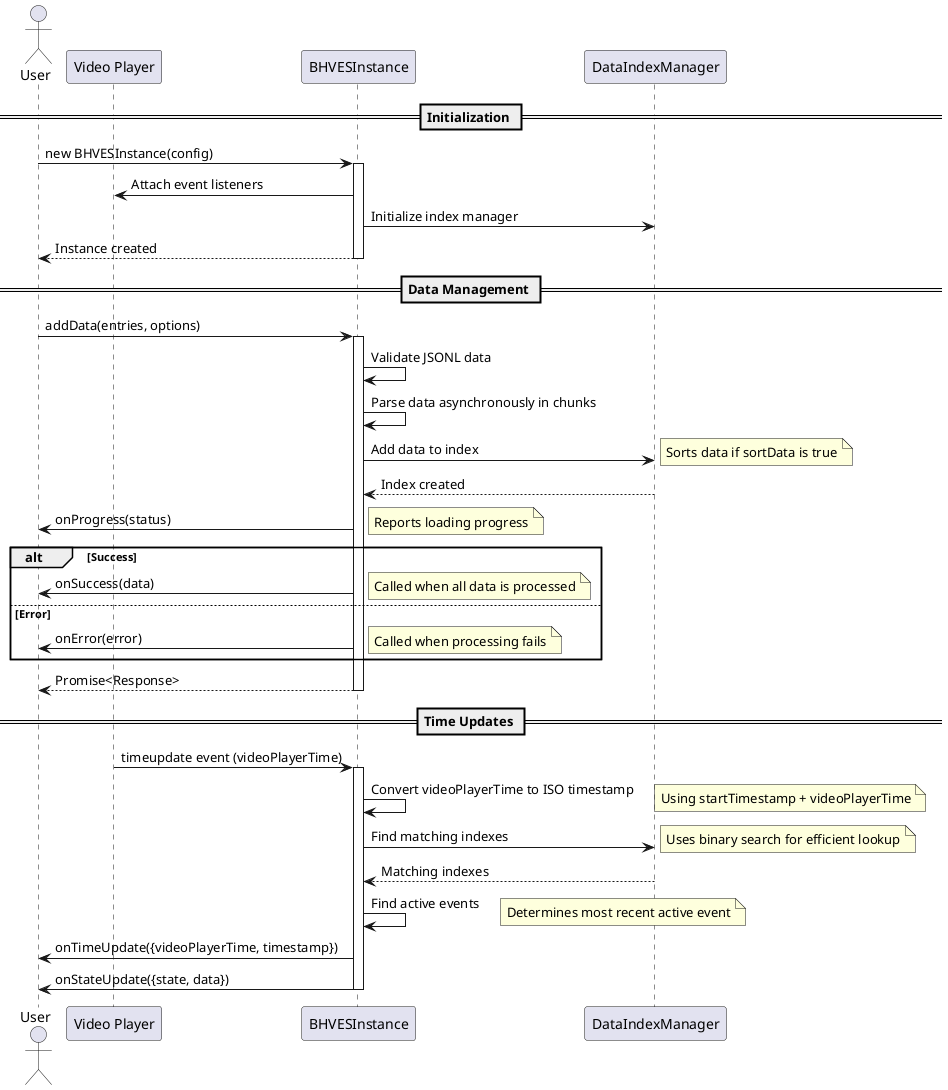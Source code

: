 @startuml BHVES Sequence Diagram

actor User
participant "Video Player" as Player
participant "BHVESInstance" as BHVES
participant "DataIndexManager" as IndexManager

== Initialization ==
User -> BHVES: new BHVESInstance(config)
activate BHVES
BHVES -> Player: Attach event listeners
BHVES -> IndexManager: Initialize index manager
BHVES --> User: Instance created
deactivate BHVES

== Data Management ==
User -> BHVES: addData(entries, options)
activate BHVES
BHVES -> BHVES: Validate JSONL data
BHVES -> BHVES: Parse data asynchronously in chunks
BHVES -> IndexManager: Add data to index
note right: Sorts data if sortData is true
IndexManager --> BHVES: Index created
BHVES -> User: onProgress(status)
note right: Reports loading progress
alt Success
    BHVES -> User: onSuccess(data)
    note right: Called when all data is processed
else Error
    BHVES -> User: onError(error)
    note right: Called when processing fails
end
BHVES --> User: Promise<Response>
deactivate BHVES

== Time Updates ==
Player -> BHVES: timeupdate event (videoPlayerTime)
activate BHVES
BHVES -> BHVES: Convert videoPlayerTime to ISO timestamp
note right: Using startTimestamp + videoPlayerTime
BHVES -> IndexManager: Find matching indexes
note right: Uses binary search for efficient lookup
IndexManager --> BHVES: Matching indexes
BHVES -> BHVES: Find active events
note right: Determines most recent active event
BHVES -> User: onTimeUpdate({videoPlayerTime, timestamp})
BHVES -> User: onStateUpdate({state, data})
deactivate BHVES

@enduml

@startuml BHVES Class Diagram

class BHVES {
  +videoPlayerId: string | null
  +startTimestamp: string | null
  +data: {[key: string]: Data[]}
  +init(config: Config): {status: string, message: string}
  +addData(request: AddDataRequest): {status: string, message: string}
  +getData(name?: string): Data[] | {[key: string]: Data[]}
}

class TimeIndexManager {
  -indexes: {[key: string]: TimeIndex}
  +addData(category: string, data: Data[]): void
  +findMatchingIndexes(timestamp: string): {[key: string]: number[]}
  +clear(): void
}

class TimeIndex {
  +startTimes: number[]
  +endTimes: number[]
  +indexes: number[]
}

class Config {
  +videoPlayerId: string
  +startTimestamp: string
  +onTimeUpdate?: (update: TimeUpdate) => void
  +onStateUpdate?: (update: StateUpdate) => void
}

class Data {
  +start_time: string
  +end_time?: string
  +type: string
  +message?: string
  +details?: object
}

class State {
  +time: number
  +timestamp: string
  +matchingIndexes: {[key: string]: number[]}
}

class TimeUpdate {
  +time: number
  +timestamp: string
}

class StateUpdate {
  +state: State
  +data: {[key: string]: Data[]}
}

BHVES --> Config: uses
BHVES --> Data: manages
BHVES --> State: maintains
BHVES --> TimeIndexManager: uses
TimeIndexManager --> TimeIndex: manages
Config --> TimeUpdate: optional callback
Config --> StateUpdate: optional callback

@enduml 
